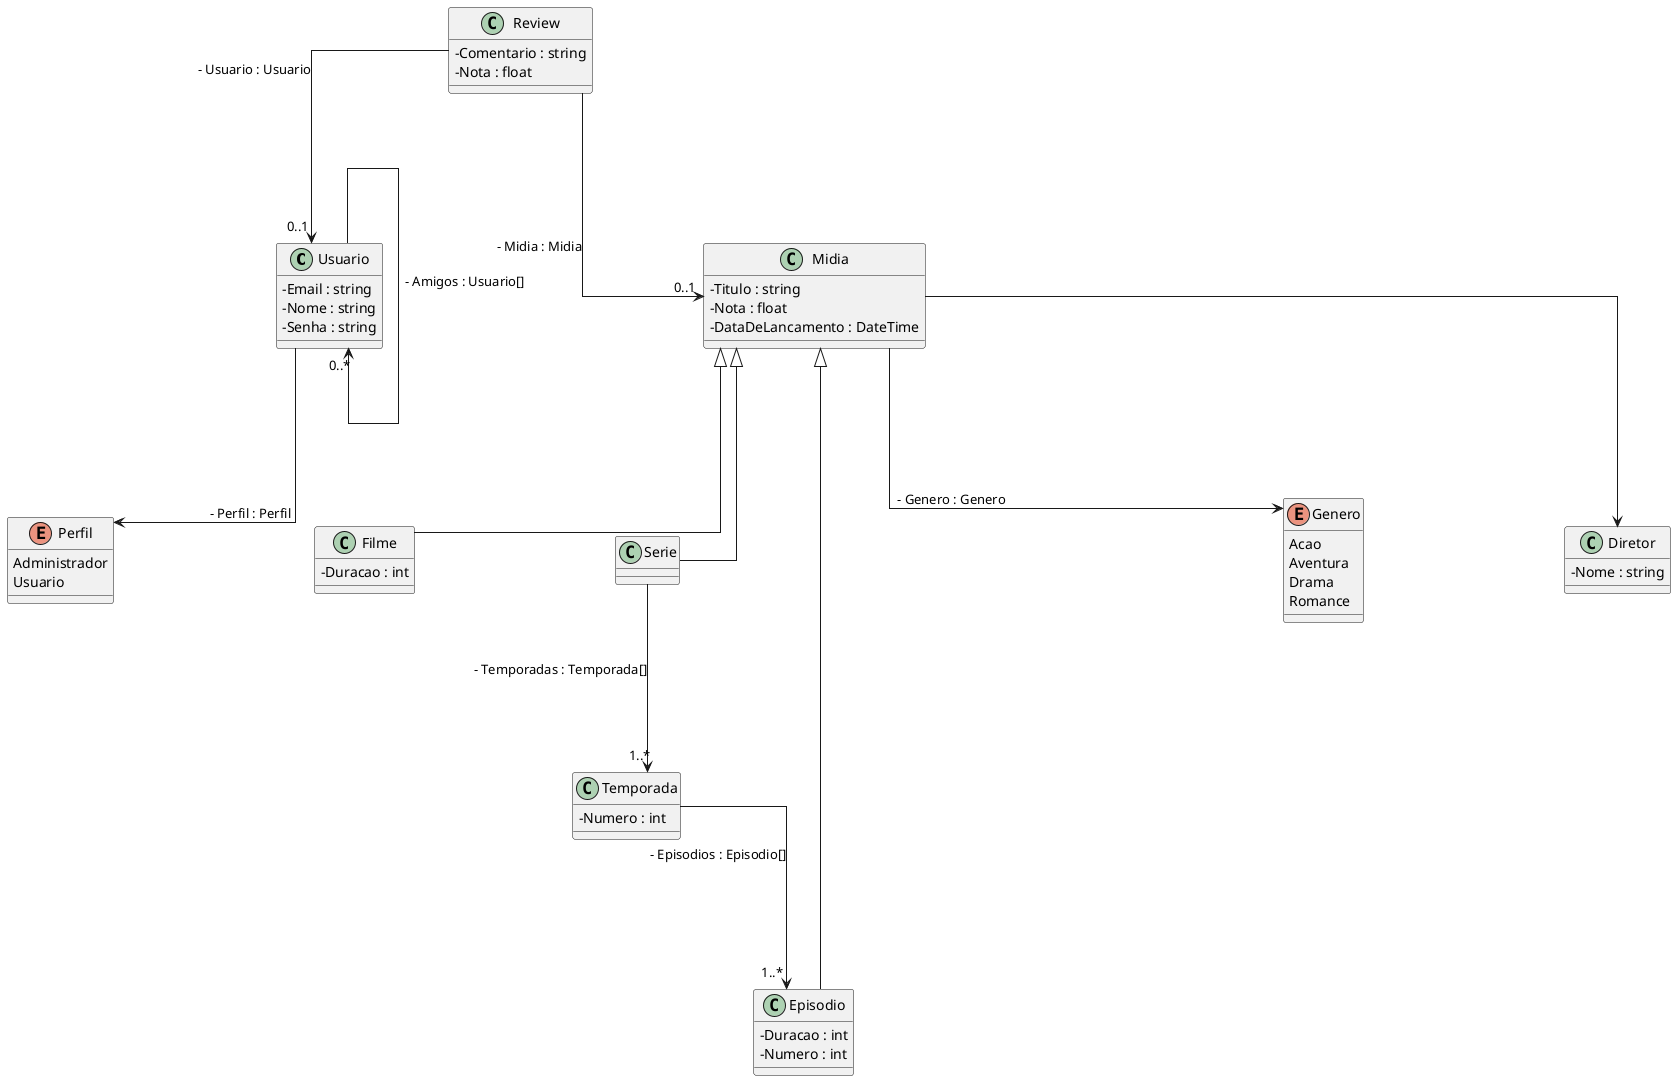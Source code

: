 @startuml diagrama
skinparam linetype ortho
skinparam classAttributeIconSize 0
skinparam nodesep 200
skinparam ranksep 150

class Usuario{
    - Email : string
    - Nome : string
    - Senha : string
}

enum Perfil{
    Administrador
    Usuario
}

class Midia{
    - Titulo : string
    - Nota : float
    - DataDeLancamento : DateTime
}

class Filme{
    - Duracao : int
}

class Serie{
}

class Temporada{
    - Numero : int
}

class Episodio{
    - Duracao : int
    - Numero : int
}

enum Genero{
    Acao
    Aventura
    Drama
    Romance
}

class Diretor{
    - Nome : string
}

class Review{
    - Comentario : string
    - Nota : float
}

Midia <|-- Filme
Midia <|-- Episodio
Midia <|-- Serie
Midia --> Diretor
Midia --> Genero : - Genero : Genero

Serie --> "1..*" Temporada : - Temporadas : Temporada[]
Temporada --> "1..*" Episodio : - Episodios : Episodio[]

Review --> "0..1" Midia : - Midia : Midia
Review --> "0..1" Usuario : - Usuario : Usuario

Usuario --> Perfil : - Perfil : Perfil
Usuario --> "0..*" Usuario : - Amigos : Usuario[]

@enduml